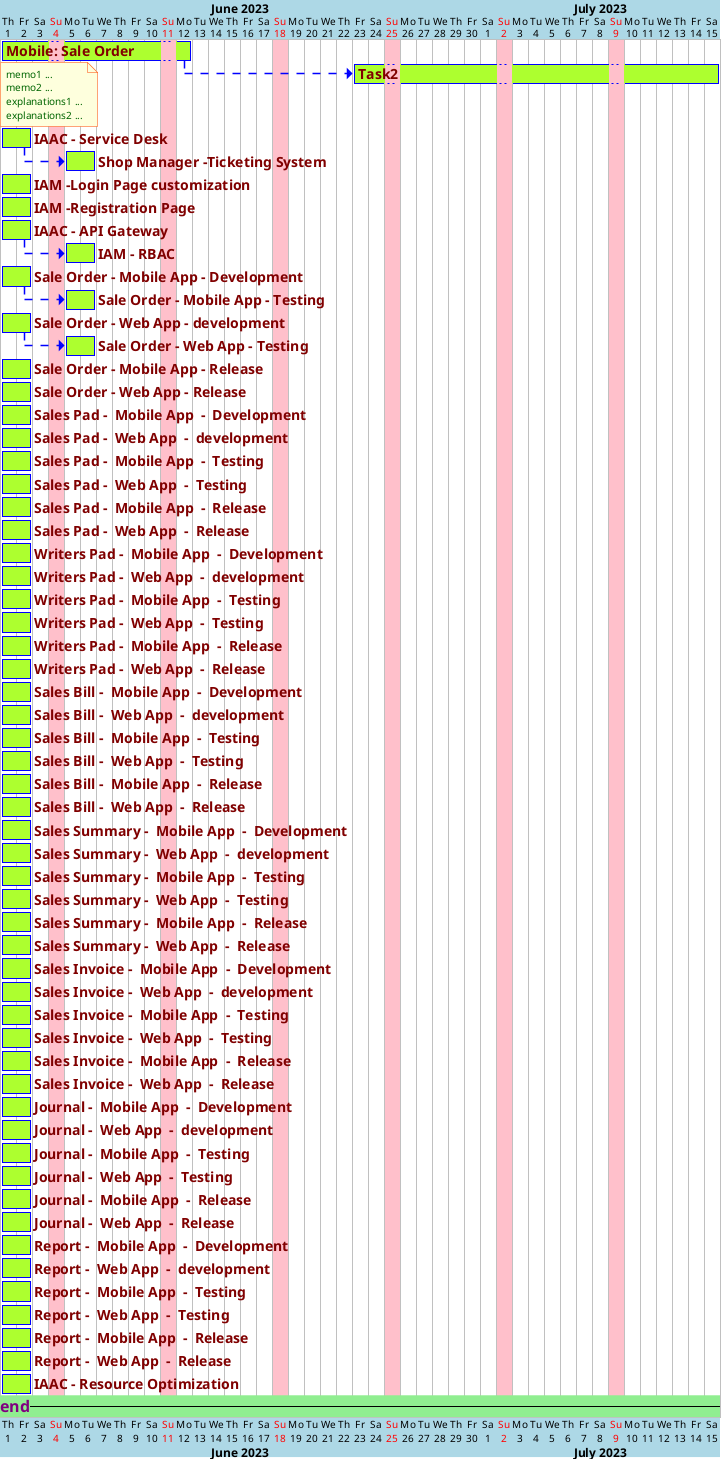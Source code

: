 @startgantt
<style>
ganttDiagram {
	task {
		FontName Helvetica
		FontColor maroon
		FontSize 14
		FontStyle bold
		BackGroundColor GreenYellow
		LineColor blue
	}
	milestone {
		FontColor blue
		FontSize 25
		FontStyle italic
		BackGroundColor yellow
		LineColor red
	}
	note {
		FontColor DarkGreen
		FontSize 10
		LineColor OrangeRed
	}
	arrow {
		FontName Helvetica
		FontColor red
		FontSize 18
		FontStyle bold
		BackGroundColor GreenYellow
		LineColor blue
		LineStyle 8.0;13.0
		LineThickness 3.0
	}
	separator {
		BackgroundColor lightGreen
		LineStyle 8.0;3.0
		LineColor red
		LineThickness 1.0
		FontSize 16
		FontStyle bold
		FontColor purple
		Margin 5
		Padding 20
	}
	timeline {
	    BackgroundColor lightblue
	}
	closed {
		BackgroundColor pink
		FontColor red
	}
}
</style>
Project starts the 2023-06-01

[Mobile: Sale Order] lasts 10 days
sunday are closed

note bottom
  memo1 ...
  memo2 ...
  explanations1 ...
  explanations2 ...
end note

[Task2] lasts 20 days
[Task2] starts 10 days after [Mobile: Sale Order]'s end


[IAAC - Service Desk] lasts 2 days
[Shop Manager -Ticketing System] lasts 2 days
[Shop Manager -Ticketing System] starts 1 day after [IAAC - Service Desk]'s end
[IAM -Login Page customization] lasts 2 days
[IAM -Registration Page] lasts 2 days
[IAAC - API Gateway] lasts 2 days
[IAM - RBAC] lasts 2 days
[IAM - RBAC] starts 1 day after [IAAC - API Gateway]'s end
[Sale Order - Mobile App - Development] lasts 2 days
[Sale Order - Mobile App - Testing] lasts 2 days
[Sale Order - Mobile App - Testing] starts 1 day after [Sale Order - Mobile App - Development]'s end

[Sale Order - Web App - development] lasts 2 days
[Sale Order - Web App - Testing] lasts 2 days
[Sale Order - Web App - Testing] starts 1 day after [Sale Order - Web App - development]'s  end

[Sale Order - Mobile App - Release] lasts 2 days
[Sale Order - Web App - Release] lasts 2 days
[Sales Pad -  Mobile App  -  Development] lasts 2 days
[Sales Pad -  Web App  -  development] lasts 2 days
[Sales Pad -  Mobile App  -  Testing] lasts 2 days
[Sales Pad -  Web App  -  Testing] lasts 2 days
[Sales Pad -  Mobile App  -  Release] lasts 2 days
[Sales Pad -  Web App  -  Release] lasts 2 days
[Writers Pad -  Mobile App  -  Development] lasts 2 days
[Writers Pad -  Web App  -  development] lasts 2 days
[Writers Pad -  Mobile App  -  Testing] lasts 2 days
[Writers Pad -  Web App  -  Testing] lasts 2 days
[Writers Pad -  Mobile App  -  Release] lasts 2 days
[Writers Pad -  Web App  -  Release] lasts 2 days
[Sales Bill -  Mobile App  -  Development] lasts 2 days
[Sales Bill -  Web App  -  development] lasts 2 days
[Sales Bill -  Mobile App  -  Testing] lasts 2 days
[Sales Bill -  Web App  -  Testing] lasts 2 days
[Sales Bill -  Mobile App  -  Release] lasts 2 days
[Sales Bill -  Web App  -  Release] lasts 2 days
[Sales Summary -  Mobile App  -  Development] lasts 2 days
[Sales Summary -  Web App  -  development] lasts 2 days
[Sales Summary -  Mobile App  -  Testing] lasts 2 days
[Sales Summary -  Web App  -  Testing] lasts 2 days
[Sales Summary -  Mobile App  -  Release] lasts 2 days
[Sales Summary -  Web App  -  Release] lasts 2 days
[Sales Invoice -  Mobile App  -  Development] lasts 2 days
[Sales Invoice -  Web App  -  development] lasts 2 days
[Sales Invoice -  Mobile App  -  Testing] lasts 2 days
[Sales Invoice -  Web App  -  Testing] lasts 2 days
[Sales Invoice -  Mobile App  -  Release] lasts 2 days
[Sales Invoice -  Web App  -  Release] lasts 2 days
[Journal -  Mobile App  -  Development] lasts 2 days
[Journal -  Web App  -  development] lasts 2 days
[Journal -  Mobile App  -  Testing] lasts 2 days
[Journal -  Web App  -  Testing] lasts 2 days
[Journal -  Mobile App  -  Release] lasts 2 days
[Journal -  Web App  -  Release] lasts 2 days
[Report -  Mobile App  -  Development] lasts 2 days
[Report -  Web App  -  development] lasts 2 days
[Report -  Mobile App  -  Testing] lasts 2 days
[Report -  Web App  -  Testing] lasts 2 days
[Report -  Mobile App  -  Release] lasts 2 days
[Report -  Web App  -  Release] lasts 2 days
[IAAC - Resource Optimization] lasts 2 days
<style>
	separator {
	    LineColor black
		Margin 0
		Padding 0
	}
</style>

-- end --
@endgantt
